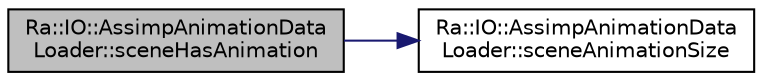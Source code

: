 digraph "Ra::IO::AssimpAnimationDataLoader::sceneHasAnimation"
{
 // INTERACTIVE_SVG=YES
 // LATEX_PDF_SIZE
  edge [fontname="Helvetica",fontsize="10",labelfontname="Helvetica",labelfontsize="10"];
  node [fontname="Helvetica",fontsize="10",shape=record];
  rankdir="LR";
  Node1 [label="Ra::IO::AssimpAnimationData\lLoader::sceneHasAnimation",height=0.2,width=0.4,color="black", fillcolor="grey75", style="filled", fontcolor="black",tooltip="QUERY."];
  Node1 -> Node2 [color="midnightblue",fontsize="10",style="solid",fontname="Helvetica"];
  Node2 [label="Ra::IO::AssimpAnimationData\lLoader::sceneAnimationSize",height=0.2,width=0.4,color="black", fillcolor="white", style="filled",URL="$classRa_1_1IO_1_1AssimpAnimationDataLoader.html#a9179b9b54341520c9925633795318f77",tooltip=" "];
}
